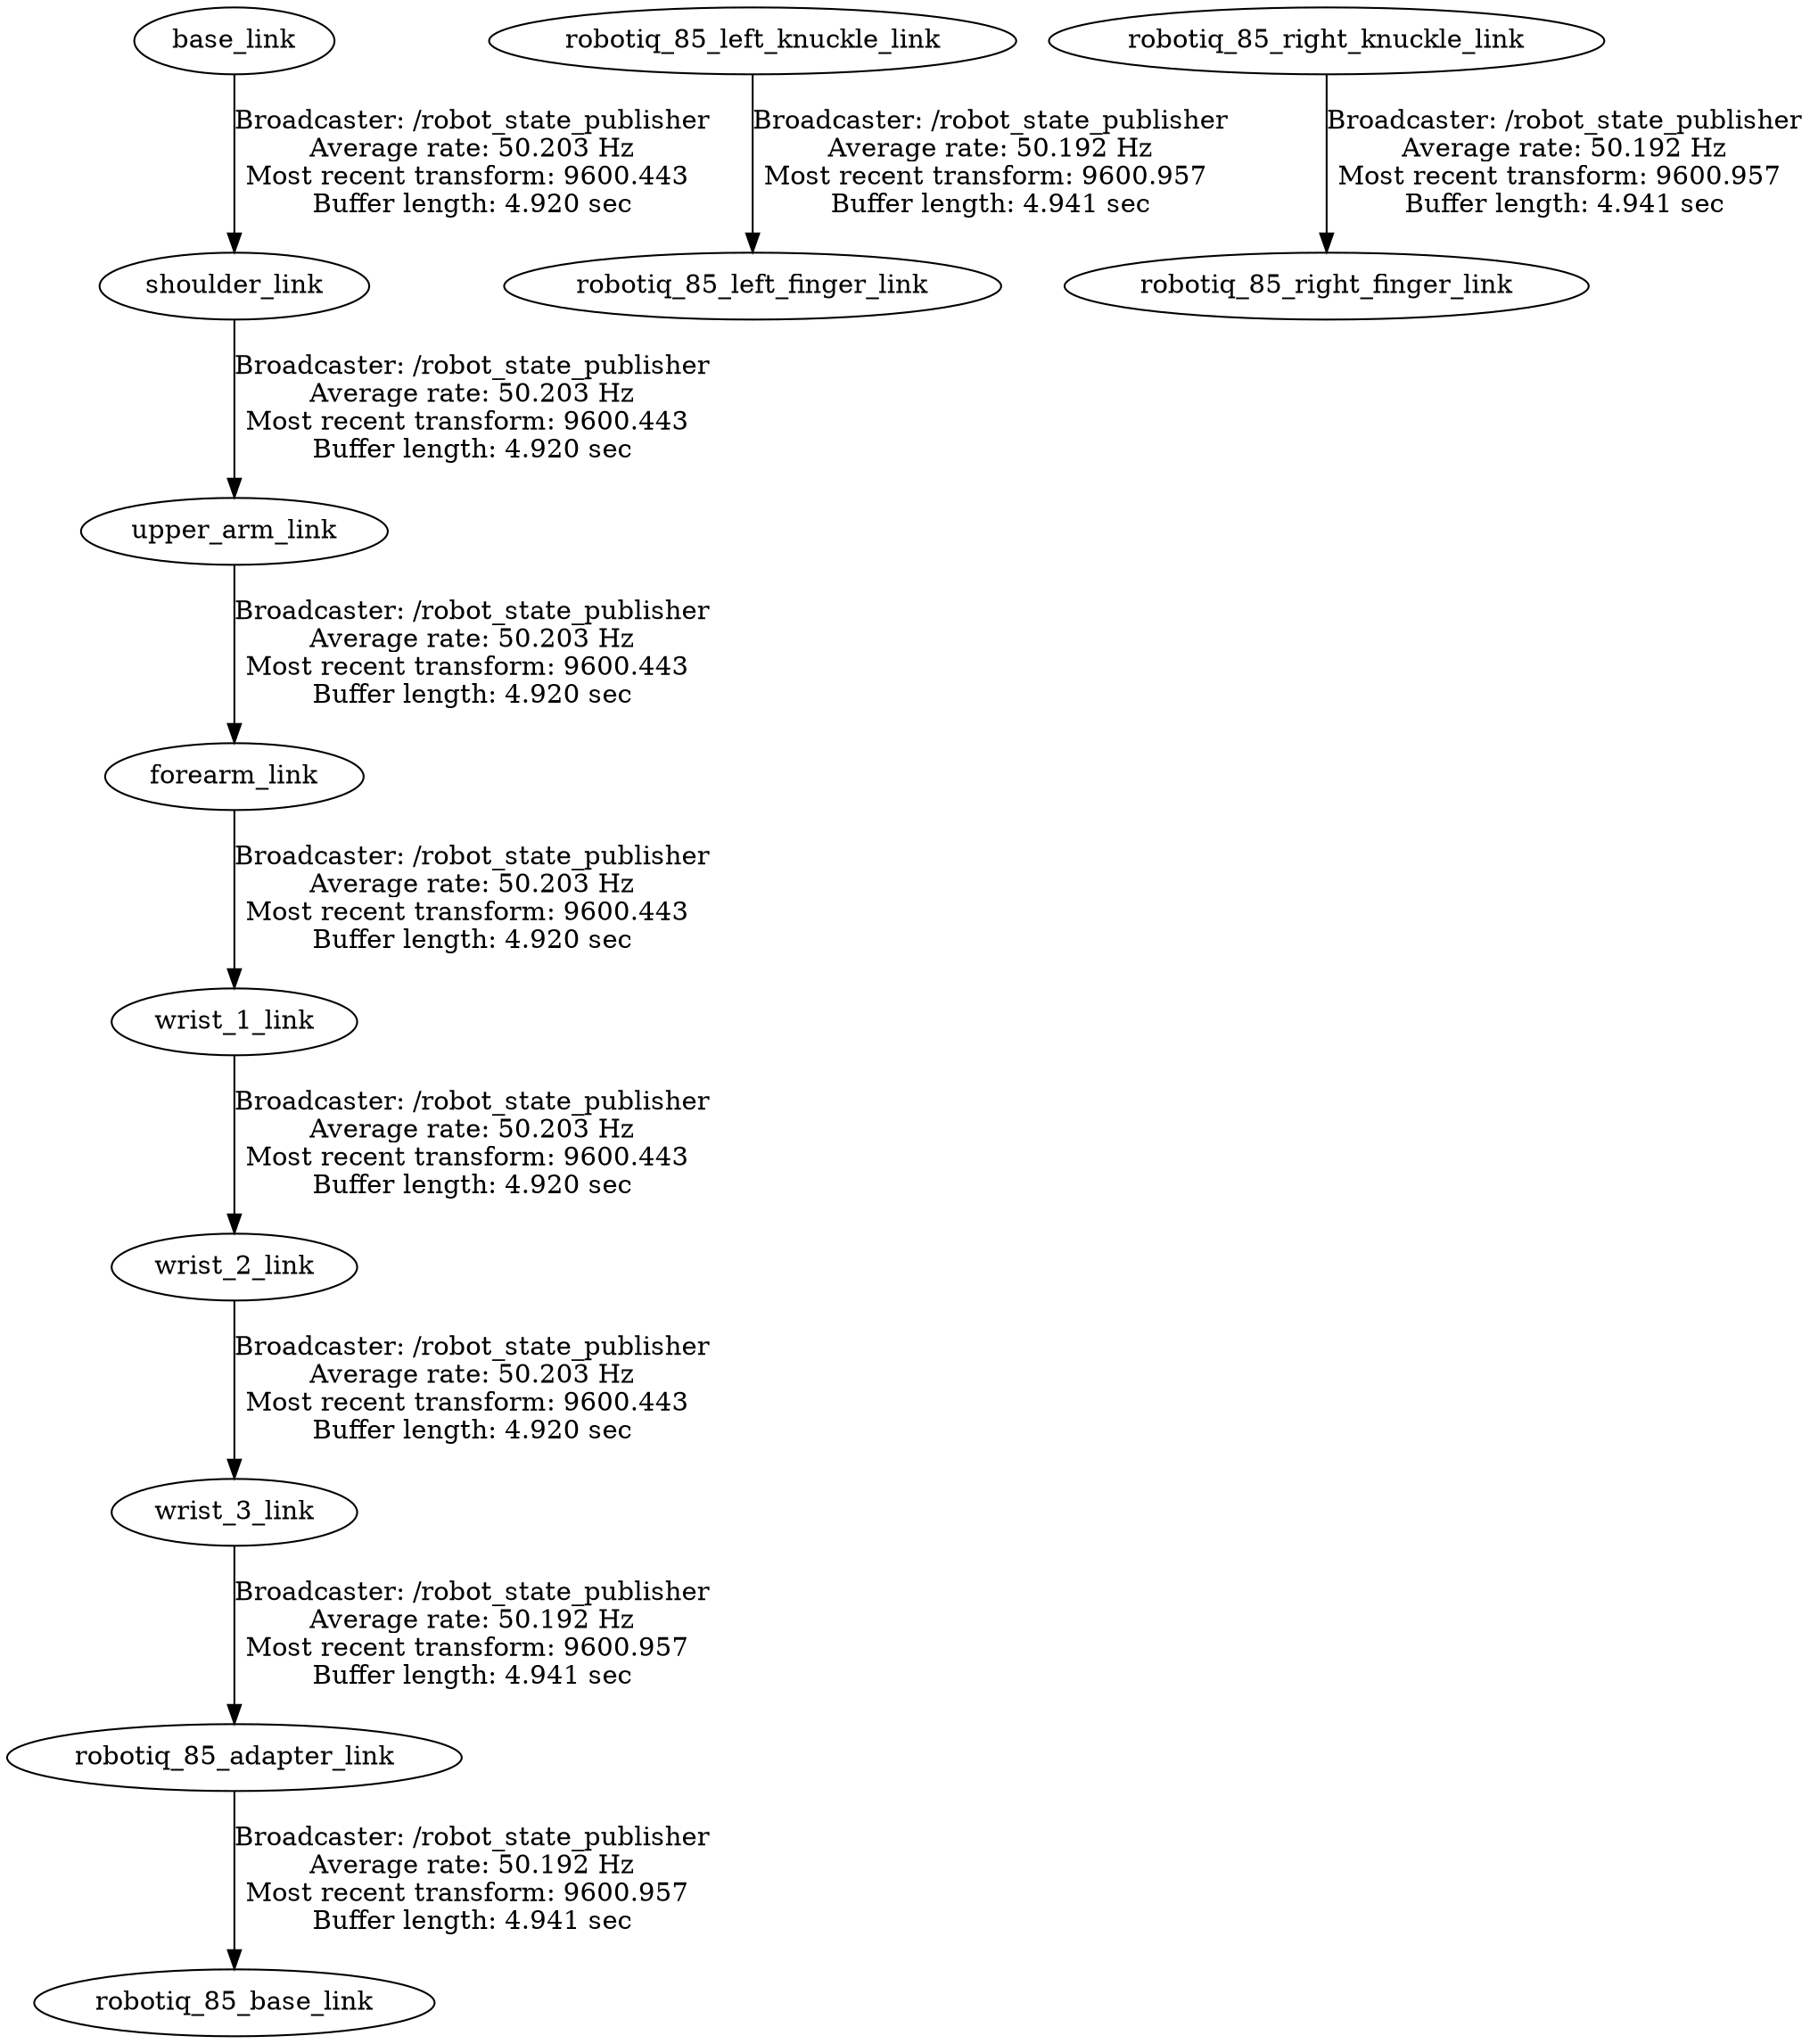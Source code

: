digraph G {
"wrist_3_link" -> "robotiq_85_adapter_link"[label="Broadcaster: /robot_state_publisher\nAverage rate: 50.192 Hz\nMost recent transform: 9600.957 \nBuffer length: 4.941 sec\n"];
"wrist_2_link" -> "wrist_3_link"[label="Broadcaster: /robot_state_publisher\nAverage rate: 50.203 Hz\nMost recent transform: 9600.443 \nBuffer length: 4.920 sec\n"];
"robotiq_85_adapter_link" -> "robotiq_85_base_link"[label="Broadcaster: /robot_state_publisher\nAverage rate: 50.192 Hz\nMost recent transform: 9600.957 \nBuffer length: 4.941 sec\n"];
"robotiq_85_left_knuckle_link" -> "robotiq_85_left_finger_link"[label="Broadcaster: /robot_state_publisher\nAverage rate: 50.192 Hz\nMost recent transform: 9600.957 \nBuffer length: 4.941 sec\n"];
"robotiq_85_right_knuckle_link" -> "robotiq_85_right_finger_link"[label="Broadcaster: /robot_state_publisher\nAverage rate: 50.192 Hz\nMost recent transform: 9600.957 \nBuffer length: 4.941 sec\n"];
"upper_arm_link" -> "forearm_link"[label="Broadcaster: /robot_state_publisher\nAverage rate: 50.203 Hz\nMost recent transform: 9600.443 \nBuffer length: 4.920 sec\n"];
"shoulder_link" -> "upper_arm_link"[label="Broadcaster: /robot_state_publisher\nAverage rate: 50.203 Hz\nMost recent transform: 9600.443 \nBuffer length: 4.920 sec\n"];
"base_link" -> "shoulder_link"[label="Broadcaster: /robot_state_publisher\nAverage rate: 50.203 Hz\nMost recent transform: 9600.443 \nBuffer length: 4.920 sec\n"];
"forearm_link" -> "wrist_1_link"[label="Broadcaster: /robot_state_publisher\nAverage rate: 50.203 Hz\nMost recent transform: 9600.443 \nBuffer length: 4.920 sec\n"];
"wrist_1_link" -> "wrist_2_link"[label="Broadcaster: /robot_state_publisher\nAverage rate: 50.203 Hz\nMost recent transform: 9600.443 \nBuffer length: 4.920 sec\n"];
}